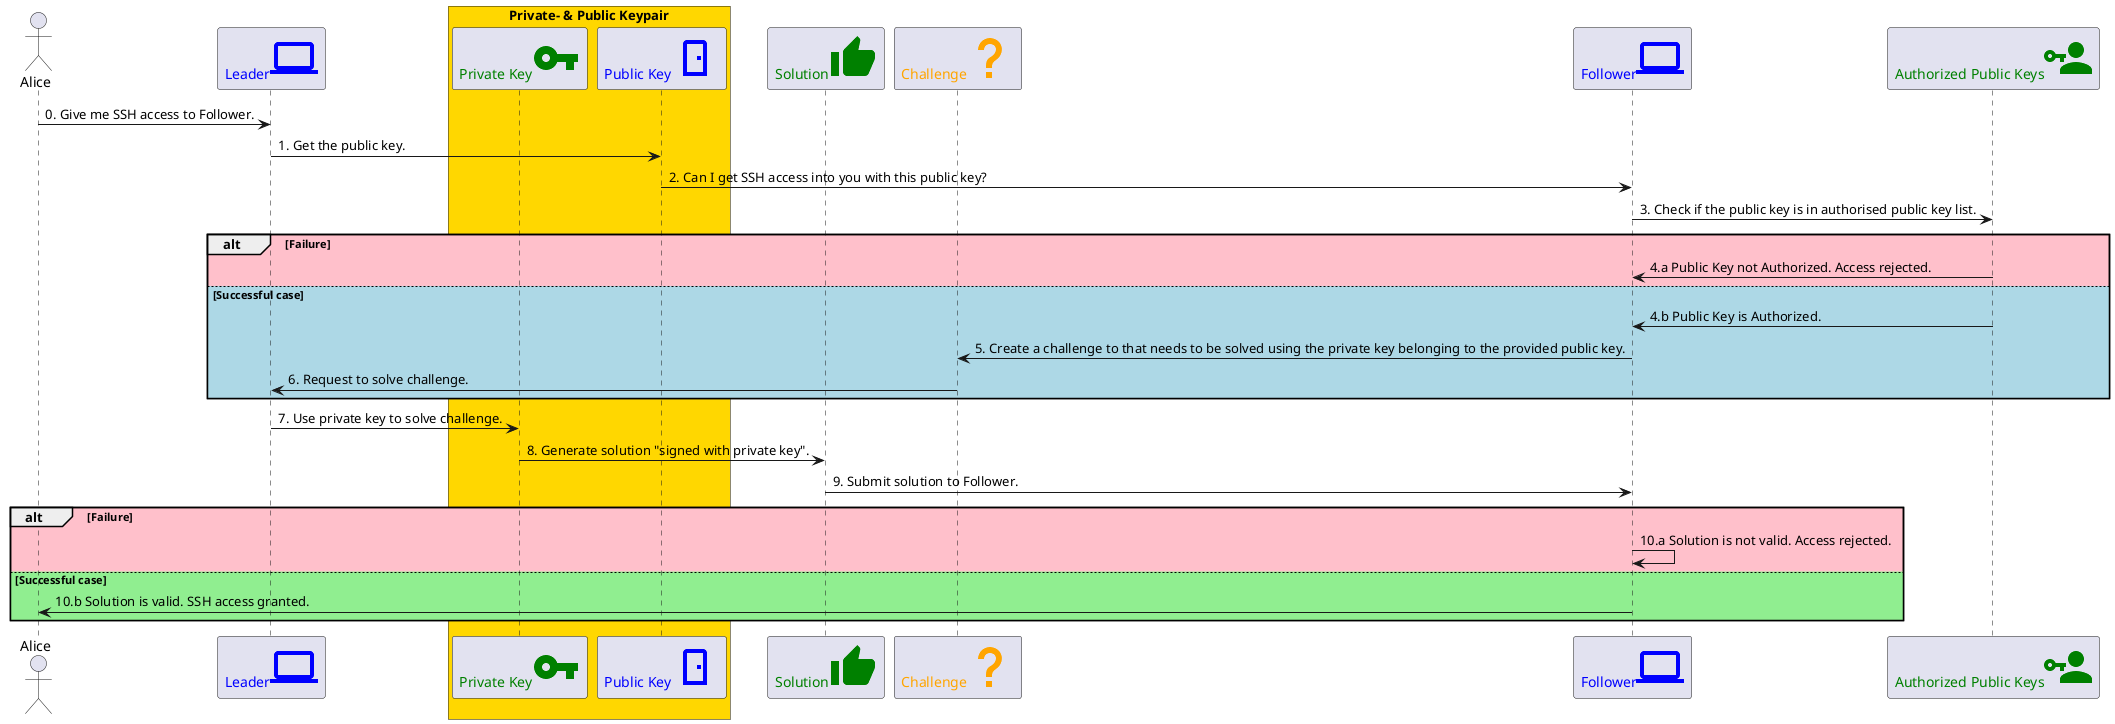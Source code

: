 @startuml
'java -jar plantuml.jar /home/name/git/bash/bash-ssh-over-tor/visual/usage.uml

' Make straight lines.
skinparam linetype ortho

' This is required to grant access to all icons.
' Full list is available at: https://github.com/plantuml/plantuml-stdlib/tree/master/material
!include <material/common>
' This imports the actual door icon.
!include <material/door>
!include <material/laptop>
!include <material/account_key>
!include <material/key>
!include <material/cancel>
!include <material/help>
!include <material/thumb_up>

'allowmixing

Actor Alice as alice
participant "<color:blue>Leader<$ma_laptop{scale=1}>" as leader
box "Private- & Public Keypair" #Gold
    participant "<color:Green>Private Key<$ma_key{scale=1}>" as private_key
    participant "<color:Blue>Public Key<$ma_door{scale=1}>" as public_key
end box

participant "<color:Green>Solution<$ma_thumb_up{scale=1}>" as solution
participant "<color:Orange>Challenge<$ma_help{scale=1}>" as challenge
participant "<color:blue>Follower<$ma_laptop{scale=1}>" as follower
participant "<color:Green>Authorized Public Keys<$ma_account_key{scale=1}>" as authorized_public_keys

alice -> leader : 0. Give me SSH access to Follower.
leader -> public_key : 1. Get the public key.
public_key -> follower : 2. Can I get SSH access into you with this public key?
follower -> authorized_public_keys : 3. Check if the public key is in authorised public key list.

alt #Pink Failure
    authorized_public_keys -> follower: 4.a Public Key not Authorized. Access rejected.
else #LightBlue Successful case
    authorized_public_keys -> follower: 4.b Public Key is Authorized.
    follower -> challenge : 5. Create a challenge to that needs to be solved using the private key belonging to the provided public key.
    challenge -> leader : 6. Request to solve challenge.
end

leader -> private_key : 7. Use private key to solve challenge.
private_key -> solution : 8. Generate solution "signed with private key".
solution -> follower : 9. Submit solution to Follower.
alt #Pink Failure
    follower -> follower: 10.a Solution is not valid. Access rejected.
else #LightGreen Successful case
    follower -> alice: 10.b Solution is valid. SSH access granted.
end

@enduml
